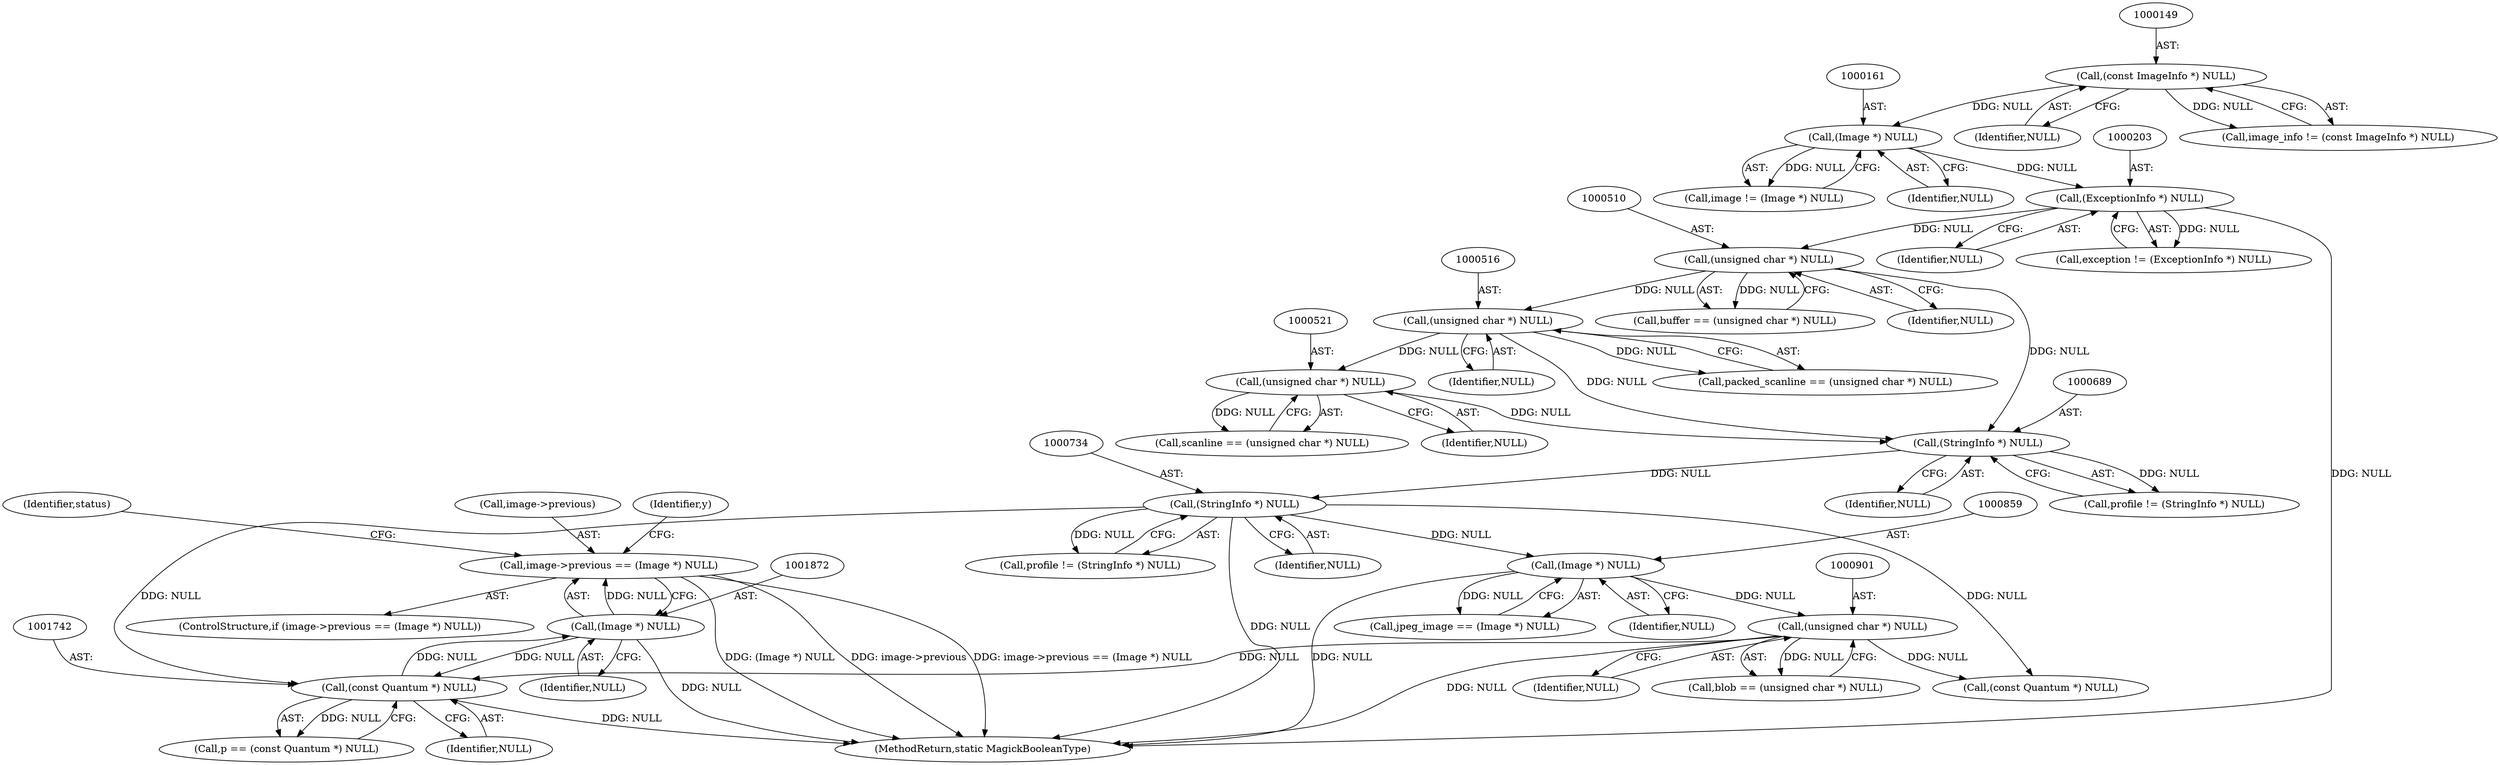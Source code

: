 digraph "0_ImageMagick_0f6fc2d5bf8f500820c3dbcf0d23ee14f2d9f734_4@pointer" {
"1001867" [label="(Call,image->previous == (Image *) NULL)"];
"1001871" [label="(Call,(Image *) NULL)"];
"1001741" [label="(Call,(const Quantum *) NULL)"];
"1000733" [label="(Call,(StringInfo *) NULL)"];
"1000688" [label="(Call,(StringInfo *) NULL)"];
"1000520" [label="(Call,(unsigned char *) NULL)"];
"1000515" [label="(Call,(unsigned char *) NULL)"];
"1000509" [label="(Call,(unsigned char *) NULL)"];
"1000202" [label="(Call,(ExceptionInfo *) NULL)"];
"1000160" [label="(Call,(Image *) NULL)"];
"1000148" [label="(Call,(const ImageInfo *) NULL)"];
"1000900" [label="(Call,(unsigned char *) NULL)"];
"1000858" [label="(Call,(Image *) NULL)"];
"1000160" [label="(Call,(Image *) NULL)"];
"1001868" [label="(Call,image->previous)"];
"1000518" [label="(Call,scanline == (unsigned char *) NULL)"];
"1001739" [label="(Call,p == (const Quantum *) NULL)"];
"1001725" [label="(Identifier,y)"];
"1001867" [label="(Call,image->previous == (Image *) NULL)"];
"1000507" [label="(Call,buffer == (unsigned char *) NULL)"];
"1000520" [label="(Call,(unsigned char *) NULL)"];
"1000150" [label="(Identifier,NULL)"];
"1000158" [label="(Call,image != (Image *) NULL)"];
"1000202" [label="(Call,(ExceptionInfo *) NULL)"];
"1000146" [label="(Call,image_info != (const ImageInfo *) NULL)"];
"1000690" [label="(Identifier,NULL)"];
"1000688" [label="(Call,(StringInfo *) NULL)"];
"1000162" [label="(Identifier,NULL)"];
"1001873" [label="(Identifier,NULL)"];
"1000686" [label="(Call,profile != (StringInfo *) NULL)"];
"1000856" [label="(Call,jpeg_image == (Image *) NULL)"];
"1000204" [label="(Identifier,NULL)"];
"1000517" [label="(Identifier,NULL)"];
"1000148" [label="(Call,(const ImageInfo *) NULL)"];
"1001948" [label="(MethodReturn,static MagickBooleanType)"];
"1000200" [label="(Call,exception != (ExceptionInfo *) NULL)"];
"1000511" [label="(Identifier,NULL)"];
"1000902" [label="(Identifier,NULL)"];
"1001876" [label="(Identifier,status)"];
"1000858" [label="(Call,(Image *) NULL)"];
"1001866" [label="(ControlStructure,if (image->previous == (Image *) NULL))"];
"1000898" [label="(Call,blob == (unsigned char *) NULL)"];
"1000731" [label="(Call,profile != (StringInfo *) NULL)"];
"1000735" [label="(Identifier,NULL)"];
"1000733" [label="(Call,(StringInfo *) NULL)"];
"1000860" [label="(Identifier,NULL)"];
"1000900" [label="(Call,(unsigned char *) NULL)"];
"1001871" [label="(Call,(Image *) NULL)"];
"1001743" [label="(Identifier,NULL)"];
"1001574" [label="(Call,(const Quantum *) NULL)"];
"1000513" [label="(Call,packed_scanline == (unsigned char *) NULL)"];
"1001741" [label="(Call,(const Quantum *) NULL)"];
"1000509" [label="(Call,(unsigned char *) NULL)"];
"1000515" [label="(Call,(unsigned char *) NULL)"];
"1000522" [label="(Identifier,NULL)"];
"1001867" -> "1001866"  [label="AST: "];
"1001867" -> "1001871"  [label="CFG: "];
"1001868" -> "1001867"  [label="AST: "];
"1001871" -> "1001867"  [label="AST: "];
"1001876" -> "1001867"  [label="CFG: "];
"1001725" -> "1001867"  [label="CFG: "];
"1001867" -> "1001948"  [label="DDG: (Image *) NULL"];
"1001867" -> "1001948"  [label="DDG: image->previous"];
"1001867" -> "1001948"  [label="DDG: image->previous == (Image *) NULL"];
"1001871" -> "1001867"  [label="DDG: NULL"];
"1001871" -> "1001873"  [label="CFG: "];
"1001872" -> "1001871"  [label="AST: "];
"1001873" -> "1001871"  [label="AST: "];
"1001871" -> "1001948"  [label="DDG: NULL"];
"1001871" -> "1001741"  [label="DDG: NULL"];
"1001741" -> "1001871"  [label="DDG: NULL"];
"1001741" -> "1001739"  [label="AST: "];
"1001741" -> "1001743"  [label="CFG: "];
"1001742" -> "1001741"  [label="AST: "];
"1001743" -> "1001741"  [label="AST: "];
"1001739" -> "1001741"  [label="CFG: "];
"1001741" -> "1001948"  [label="DDG: NULL"];
"1001741" -> "1001739"  [label="DDG: NULL"];
"1000733" -> "1001741"  [label="DDG: NULL"];
"1000900" -> "1001741"  [label="DDG: NULL"];
"1000733" -> "1000731"  [label="AST: "];
"1000733" -> "1000735"  [label="CFG: "];
"1000734" -> "1000733"  [label="AST: "];
"1000735" -> "1000733"  [label="AST: "];
"1000731" -> "1000733"  [label="CFG: "];
"1000733" -> "1001948"  [label="DDG: NULL"];
"1000733" -> "1000731"  [label="DDG: NULL"];
"1000688" -> "1000733"  [label="DDG: NULL"];
"1000733" -> "1000858"  [label="DDG: NULL"];
"1000733" -> "1001574"  [label="DDG: NULL"];
"1000688" -> "1000686"  [label="AST: "];
"1000688" -> "1000690"  [label="CFG: "];
"1000689" -> "1000688"  [label="AST: "];
"1000690" -> "1000688"  [label="AST: "];
"1000686" -> "1000688"  [label="CFG: "];
"1000688" -> "1000686"  [label="DDG: NULL"];
"1000520" -> "1000688"  [label="DDG: NULL"];
"1000509" -> "1000688"  [label="DDG: NULL"];
"1000515" -> "1000688"  [label="DDG: NULL"];
"1000520" -> "1000518"  [label="AST: "];
"1000520" -> "1000522"  [label="CFG: "];
"1000521" -> "1000520"  [label="AST: "];
"1000522" -> "1000520"  [label="AST: "];
"1000518" -> "1000520"  [label="CFG: "];
"1000520" -> "1000518"  [label="DDG: NULL"];
"1000515" -> "1000520"  [label="DDG: NULL"];
"1000515" -> "1000513"  [label="AST: "];
"1000515" -> "1000517"  [label="CFG: "];
"1000516" -> "1000515"  [label="AST: "];
"1000517" -> "1000515"  [label="AST: "];
"1000513" -> "1000515"  [label="CFG: "];
"1000515" -> "1000513"  [label="DDG: NULL"];
"1000509" -> "1000515"  [label="DDG: NULL"];
"1000509" -> "1000507"  [label="AST: "];
"1000509" -> "1000511"  [label="CFG: "];
"1000510" -> "1000509"  [label="AST: "];
"1000511" -> "1000509"  [label="AST: "];
"1000507" -> "1000509"  [label="CFG: "];
"1000509" -> "1000507"  [label="DDG: NULL"];
"1000202" -> "1000509"  [label="DDG: NULL"];
"1000202" -> "1000200"  [label="AST: "];
"1000202" -> "1000204"  [label="CFG: "];
"1000203" -> "1000202"  [label="AST: "];
"1000204" -> "1000202"  [label="AST: "];
"1000200" -> "1000202"  [label="CFG: "];
"1000202" -> "1001948"  [label="DDG: NULL"];
"1000202" -> "1000200"  [label="DDG: NULL"];
"1000160" -> "1000202"  [label="DDG: NULL"];
"1000160" -> "1000158"  [label="AST: "];
"1000160" -> "1000162"  [label="CFG: "];
"1000161" -> "1000160"  [label="AST: "];
"1000162" -> "1000160"  [label="AST: "];
"1000158" -> "1000160"  [label="CFG: "];
"1000160" -> "1000158"  [label="DDG: NULL"];
"1000148" -> "1000160"  [label="DDG: NULL"];
"1000148" -> "1000146"  [label="AST: "];
"1000148" -> "1000150"  [label="CFG: "];
"1000149" -> "1000148"  [label="AST: "];
"1000150" -> "1000148"  [label="AST: "];
"1000146" -> "1000148"  [label="CFG: "];
"1000148" -> "1000146"  [label="DDG: NULL"];
"1000900" -> "1000898"  [label="AST: "];
"1000900" -> "1000902"  [label="CFG: "];
"1000901" -> "1000900"  [label="AST: "];
"1000902" -> "1000900"  [label="AST: "];
"1000898" -> "1000900"  [label="CFG: "];
"1000900" -> "1001948"  [label="DDG: NULL"];
"1000900" -> "1000898"  [label="DDG: NULL"];
"1000858" -> "1000900"  [label="DDG: NULL"];
"1000900" -> "1001574"  [label="DDG: NULL"];
"1000858" -> "1000856"  [label="AST: "];
"1000858" -> "1000860"  [label="CFG: "];
"1000859" -> "1000858"  [label="AST: "];
"1000860" -> "1000858"  [label="AST: "];
"1000856" -> "1000858"  [label="CFG: "];
"1000858" -> "1001948"  [label="DDG: NULL"];
"1000858" -> "1000856"  [label="DDG: NULL"];
}
